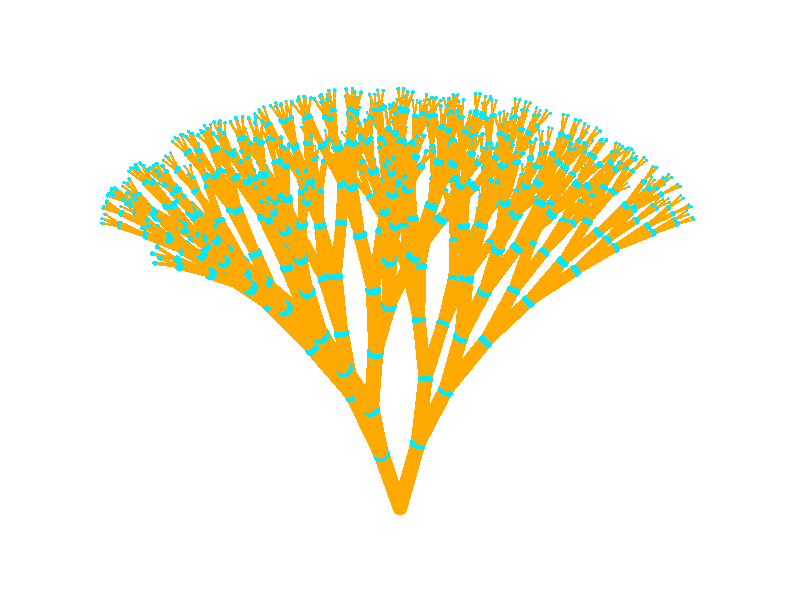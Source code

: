 // Persistence of Vision Ray Tracer Scene Description File
// File: SnailShell.pov

#version 3.5; // current version is 3.8

/* 
Information on Pov-Ray:
 
My personal introduction into Pov-Ray was the excellent book "3D-Welten, professionelle Animationen und fotorealistische Grafiken mit Raytracing" from 
Toni Lama by Carl Hanser Verlag München Wien, 2004. Apart of that I recommend the Pov-Ray-homepage (http://www.povray.org).

Further information on Pov-Ray can be found at https://sus.ziti.uni-heidelberg.de/Lehre/WS2021_Tools/POVRAY/POVRAY_PeterFischer.pdf,  
https://wiki.povray.org/content/Main_Page, https://de.wikibooks.org/wiki/Raytracing_mit_POV-Ray or, in german language, here: https://www.f-lohmueller.de/pov_tut/pov__ger.htm
*/ 
 
/*
---------------------------------------------------Modeling approach---------------------------------------------- 
In this file a structure with dichotomous branching is modeled. All positions, and angles are stored in arrays, since this information is necessary for calculating points in subsequent layers. 
Two angles are necessary for the model "Anglex" (rotation by the x-axis) and "Anglez" (rotation by the z-axis). In each subsequent layer the number of positions is doubled and the axis of rotation 
is changed. The structure is started by a rotation by the z-axis resulting in two position. For constructing the next layer, positions are rotated around the x-axis (resulting in 4 positions). For the next layer 
points are rotated around the z-axis again, resulting in 8 positions ... 

The positions stored in the array "Positions" are then used for placing sphere and cylinders. The resulting structure could be transformed into a blob as well. 
*/

global_settings {
  assumed_gamma 1.0
  max_trace_level 5
}
//-----------------------------------Scene settings (Camera, light, background)-------------------------------------------------

global_settings {
    assumed_gamma 1.0
    max_trace_level 5
}

#declare Camera = camera {
    location  <10, 12, 16> *0.8
    right     x*image_width/image_height
    look_at   <0,6,  0>
    rotate <0, 0, 0>
}

camera {Camera}

light_source {
    0*x                  // light's position (translated below)
    color rgb <1,1,1>    // light's color
    translate <20, 10, 20>
}
light_source {
    0*x                  // light's position (translated below)
    color rgb <1,1,1>    // light's color
    translate <0, 20, 20>
}

background { 
    color rgb <1, 1, 1> 
}

//------------------------Definition of initial values-----------------------------------------------

#declare Levels =10;
#declare Distance0 = 3;
#declare Anglex0 = 20;                                                             //Rotation by the x-axis
#declare Anglez0 = 20;                                                             //Rotation by the z-axis
#declare P0 = <0, 0, 0>;                                                            //Start

//------------------------------------------------Arrays for storing positions and angles---------------------------------

#declare Positions = array [Levels][pow(2, Levels)];
#declare AAnglex = array [Levels][pow(2, Levels)];
#declare AAnglez = array [Levels][pow(2, Levels)];

//----------------------------------------------Definition of positions---------------------------------------------------------- 

#declare ticker2 = 0;                                                               //The origin
#declare ticker = 0; 
#declare P1 = P0;
#declare Positions [ticker2][ticker] = P1;
#declare AAnglex [ticker2][ticker] = 0;
#declare AAnglez [ticker2][ticker] = 0;  
 
#declare ticker2 = 1;                                                                   //Loop for all subsequent levels
#while ( ticker2 <Levels)

    #declare Elemente = pow (2, ticker2);                                              //Number of elements is doubled in subsequent levels
    #declare Distance = 0.4 + 1.5 * sin (pi/2 + ticker2 * pi/18);                     //Distances are slightly shortened for each layer
    #declare Anglex = Anglex0 - 10 * sin (ticker2 * pi/18);                          //Additional angles are decreased in each layer
    #declare Anglez = Anglez0 - 10 * sin (ticker2 * pi/18);                          //Additional angles are decreased in each layer

    #declare ticker = 0;                                                               //Loop for all elements of a given level
    #while ( ticker <Elemente)
                                                                                    //Reading of values for the previous layer
        #declare P0 = Positions [ticker2-1][int(ticker/2)];
        #declare Angle0x = AAnglex [ticker2-1][int(ticker/2)];
        #declare Angle0z = AAnglez [ticker2-1][int(ticker/2)];

        #if (mod(ticker2, 2) >0)                                                           //Alternating rotations in each subsequent layer 

            #if (mod(ticker, 2) >0)                                                            //In the case of two elements with one common precursor element: One of them obtains a positive new angle, the other one a negative new angle. 

                #declare AAnglex [ticker2][ticker] = (Angle0x + Anglex);                           //New angles are defined and stored in the arrays
                #declare AAnglez [ticker2][ticker] = (Angle0z);                                    //New angles are defined and stored in the arrays
                #declare P1=<P0.x  + sin(radians(Angle0x + Anglex)) * Distance, P0.y + cos(radians(Angle0x + Anglex)) * cos(radians(Angle0z)) * Distance , P0.z + sin(radians(Angle0z)) * cos(radians(Angle0x + Anglex)) * Distance>;

            #else 

                #declare AAnglex [ticker2][ticker] = (Angle0x - Anglex);                           //New angles are defined and stored in the arrays
                #declare AAnglez [ticker2][ticker] = (Angle0z);                                    //New angles are defined and stored in the arrays
                #declare P1=<P0.x  + sin(radians(Angle0x - Anglex)) * Distance, P0.y + cos(radians(Angle0x - Anglex)) * cos(radians(Angle0z)) * Distance, P0.z + sin(radians(Angle0z)) * cos(radians(Angle0x + Anglex)) * Distance>;

            #end

        #else

            #if (mod(ticker, 2) >0)            //In the case of two elements with one common precursor element: One of them obtains a positive new angle, the other one a negative new angle.

                #declare AAnglex [ticker2][ticker] = (Angle0x);                                    //New angles are defined and stored in the arrays
                #declare AAnglez [ticker2][ticker] = (Angle0z + Anglez);                           //New angles are defined and stored in the arrays
                #declare P1=<P0.x  + sin(radians(Angle0x)) * Distance, P0.y + cos(radians(Angle0z + Anglez)) * cos(radians(Angle0x)) * Distance, P0.z + sin(radians(Angle0z + Anglez)) * cos(radians(Angle0x)) * Distance>;

            #else 

                #declare AAnglex [ticker2][ticker] = (Angle0x);                                    //New angles are defined and stored in the arrays
                #declare AAnglez [ticker2][ticker] = (Angle0z - Anglez);                           //New angles are defined and stored in the arrays
                #declare P1=<P0.x  + sin(radians(Angle0x)) * Distance, P0.y + cos(radians(Angle0z - Anglez)) * cos(radians(Angle0x)) * Distance, P0.z + sin(radians(Angle0z - Anglez)) * cos(radians(Angle0x)) * Distance>;

            #end

        #end
                                                                                    

        #declare Positions [ticker2][ticker] = P1;                                                  //New position is stored in the array

    #declare ticker = ticker + 1; 
    #end                                                                                                                                          

#declare ticker2 = ticker2 + 1; 
#end
  
//---------------------------------------------------------Setting up the structure as a blob; first the origin separated from the blob------------------------------------------------------ 
  
#declare ticker2 = 0; 
#declare ticker = 0; 
#declare P1 = Positions [ticker2][ticker];//The origin

sphere { 
    < P1.x, P1.y, P1.z>, 0.2 
    texture {
        pigment {
            color rgb <0/255, 208/255, 255/255>    // solid color pigment
        }
        finish {
            diffuse 0.3 
            specular 0.4 
            reflection { 
                0.8 metallic
            } 
            conserve_energy 
            phong 0.8 
        }
    }
}

//--------------------------Now the blob becomes defined-----------------------------------------

#declare StrengthVal = 1.; // (+ or -) strength of component's radiating density
  
#declare ticker2 = 1; 
#while ( ticker2 <Levels)

    #declare Elemente = pow (2, ticker2);

    #declare ticker = 0; 
    #while ( ticker <Elemente)
 
        #declare P1 = Positions [ticker2][ticker];                                 //The actual position
        #declare P0 = Positions [ticker2-1][int(ticker/2)];                        //the previous position

        #declare RadiusVal   = 0.5/ticker2; // Verkleinerung der Radius mit den Ebenen

        blob {
            threshold 0.3
            cylinder { 
                P1, P0, 0.04 + 0.28 * sin (pi/2 + ticker2 * pi/18), StrengthVal // open
                texture {
                    pigment {
                        color rgb <255/255,102/255,0/255>     // solid color pigment
                    }
                    finish {
                        diffuse 0.9 
                        specular 0.4 
                        conserve_energy 
                    }
                }
            } 
        }
    
        sphere { 
            < P1.x, P1.y, P1.z>, 0.038 + 0.19 * sin (pi/2 + ticker2 * pi/18)
            pigment {
                color rgb <0/255, 208/255, 255/255>     // solid color pigment
            }
        } 

    #declare ticker = ticker + 1; 
    #end

#declare ticker2 = ticker2 + 1; 
#end


 





               
               
            